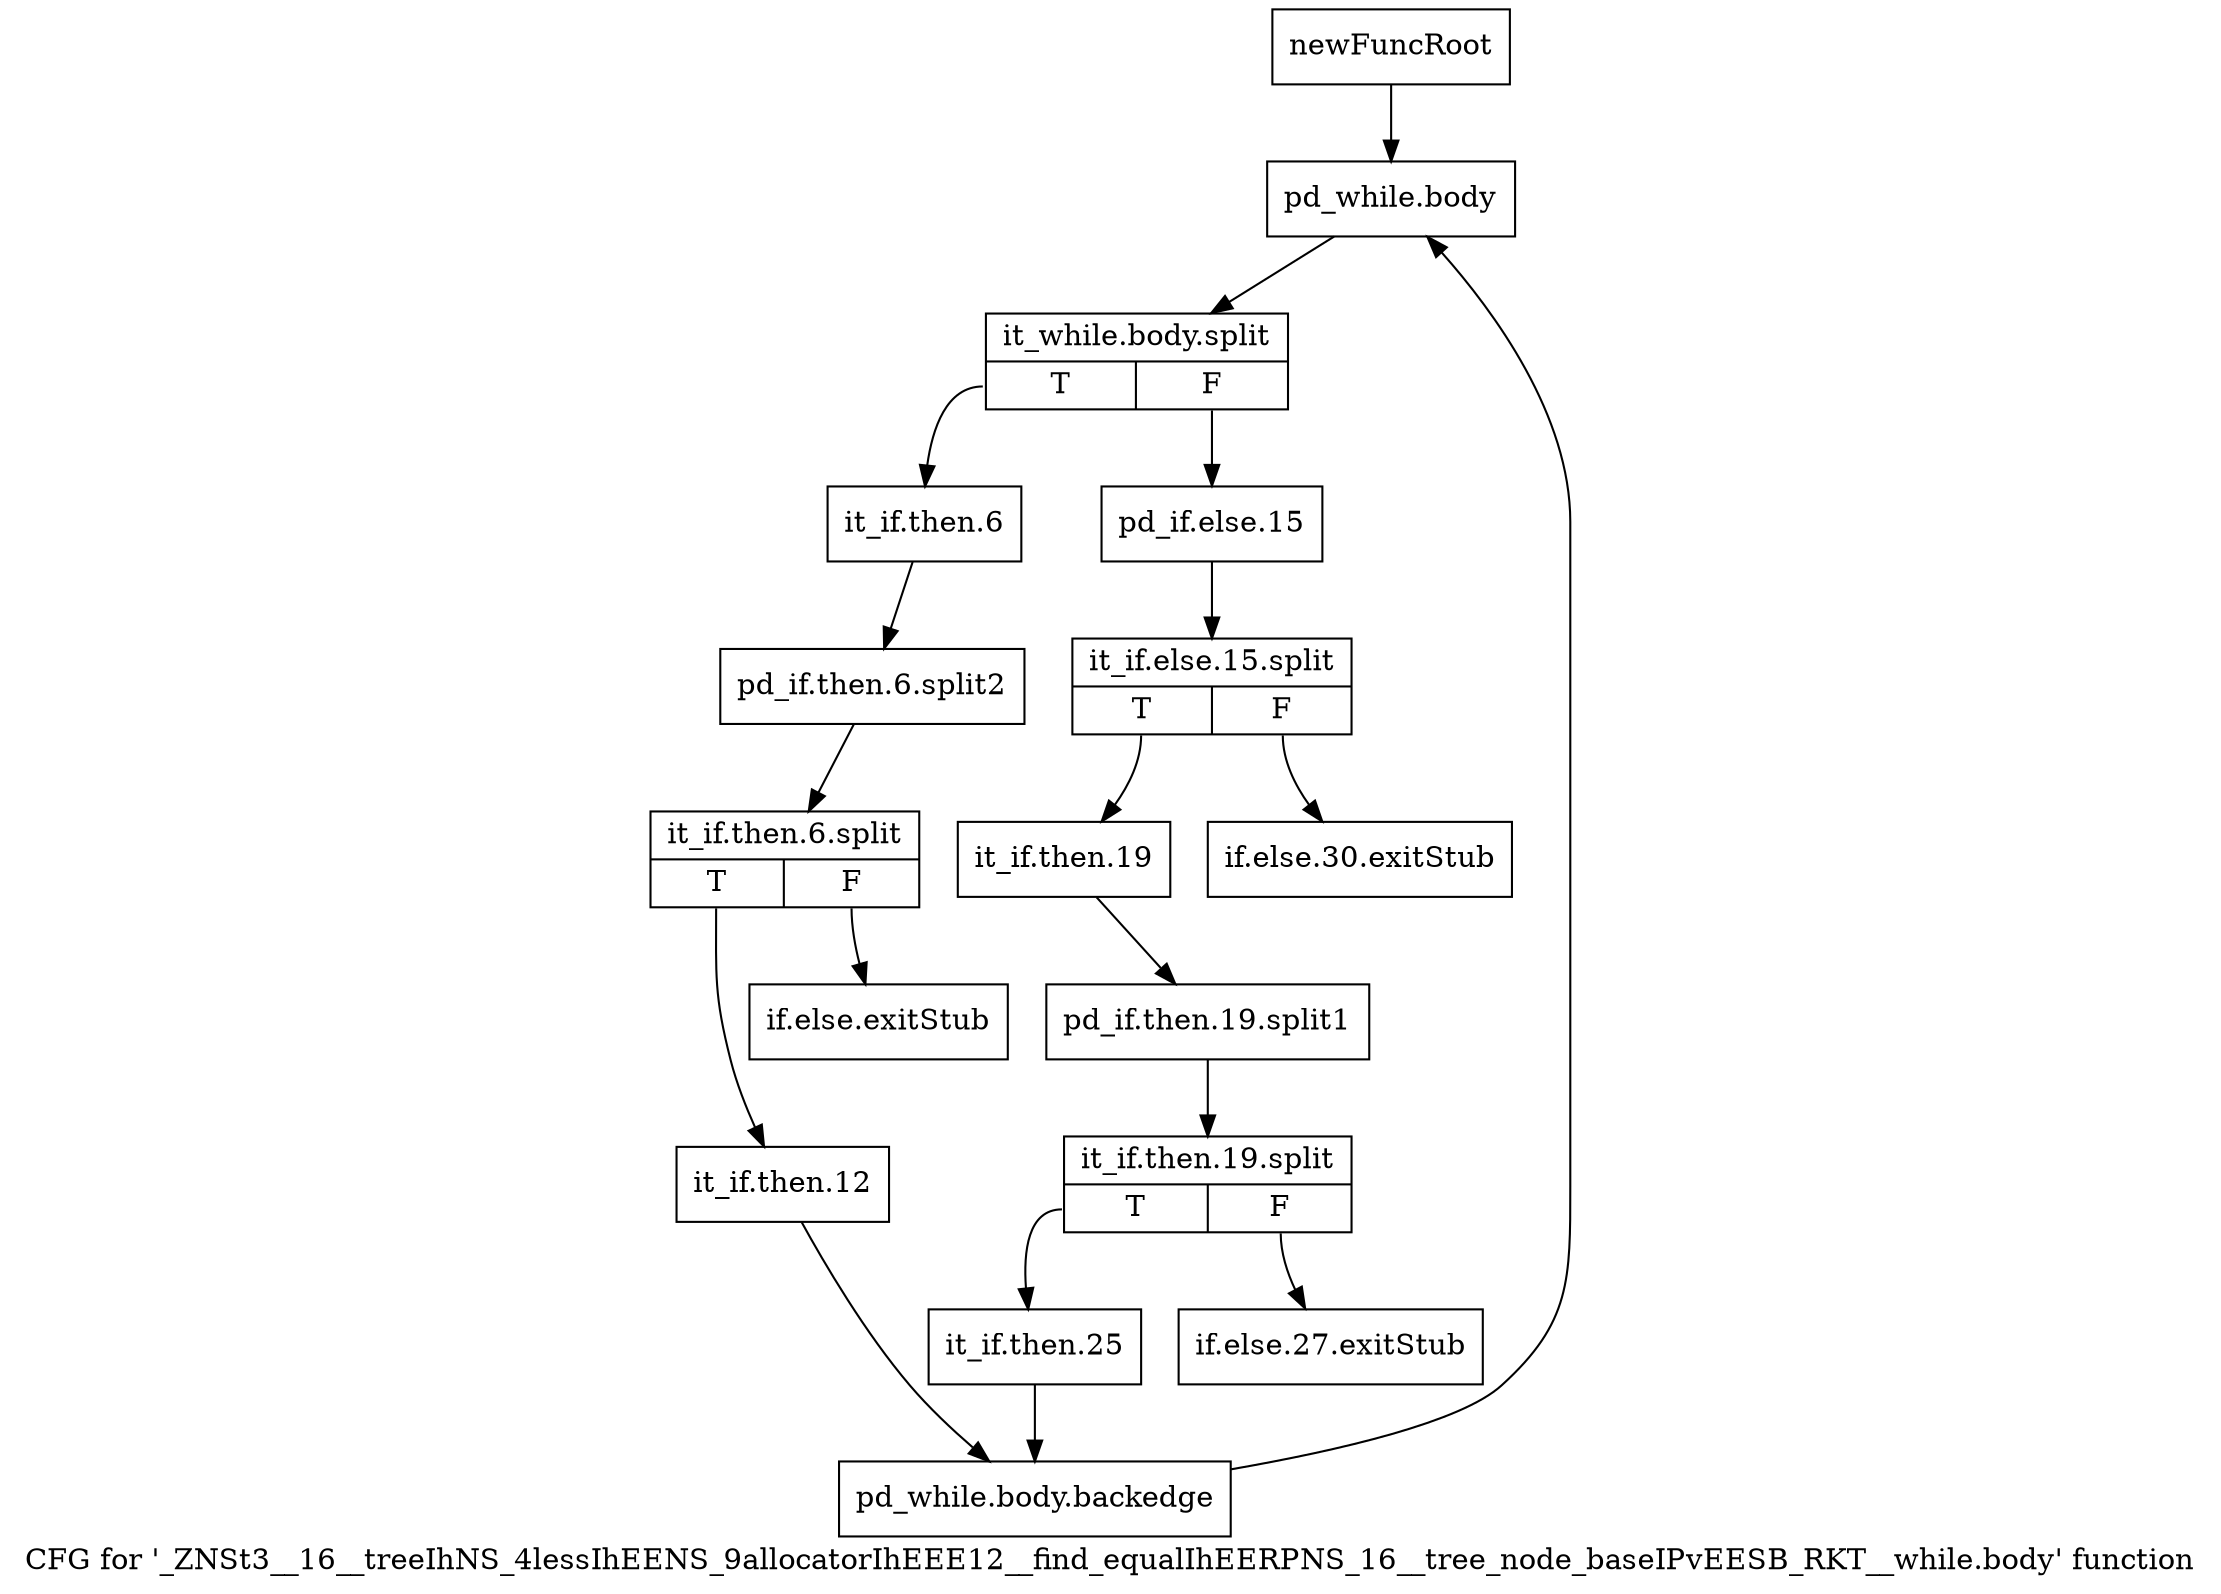 digraph "CFG for '_ZNSt3__16__treeIhNS_4lessIhEENS_9allocatorIhEEE12__find_equalIhEERPNS_16__tree_node_baseIPvEESB_RKT__while.body' function" {
	label="CFG for '_ZNSt3__16__treeIhNS_4lessIhEENS_9allocatorIhEEE12__find_equalIhEERPNS_16__tree_node_baseIPvEESB_RKT__while.body' function";

	Node0x9963a90 [shape=record,label="{newFuncRoot}"];
	Node0x9963a90 -> Node0x9963bd0;
	Node0x9963ae0 [shape=record,label="{if.else.30.exitStub}"];
	Node0x9963b30 [shape=record,label="{if.else.27.exitStub}"];
	Node0x9963b80 [shape=record,label="{if.else.exitStub}"];
	Node0x9963bd0 [shape=record,label="{pd_while.body}"];
	Node0x9963bd0 -> Node0xbbffda0;
	Node0xbbffda0 [shape=record,label="{it_while.body.split|{<s0>T|<s1>F}}"];
	Node0xbbffda0:s0 -> Node0x9963d10;
	Node0xbbffda0:s1 -> Node0x9963c20;
	Node0x9963c20 [shape=record,label="{pd_if.else.15}"];
	Node0x9963c20 -> Node0xbbffcb0;
	Node0xbbffcb0 [shape=record,label="{it_if.else.15.split|{<s0>T|<s1>F}}"];
	Node0xbbffcb0:s0 -> Node0x9963c70;
	Node0xbbffcb0:s1 -> Node0x9963ae0;
	Node0x9963c70 [shape=record,label="{it_if.then.19}"];
	Node0x9963c70 -> Node0xbbfffd0;
	Node0xbbfffd0 [shape=record,label="{pd_if.then.19.split1}"];
	Node0xbbfffd0 -> Node0xbc00110;
	Node0xbc00110 [shape=record,label="{it_if.then.19.split|{<s0>T|<s1>F}}"];
	Node0xbc00110:s0 -> Node0x9963cc0;
	Node0xbc00110:s1 -> Node0x9963b30;
	Node0x9963cc0 [shape=record,label="{it_if.then.25}"];
	Node0x9963cc0 -> Node0x9963db0;
	Node0x9963d10 [shape=record,label="{it_if.then.6}"];
	Node0x9963d10 -> Node0xbbfc8d0;
	Node0xbbfc8d0 [shape=record,label="{pd_if.then.6.split2}"];
	Node0xbbfc8d0 -> Node0xbc00500;
	Node0xbc00500 [shape=record,label="{it_if.then.6.split|{<s0>T|<s1>F}}"];
	Node0xbc00500:s0 -> Node0x9963d60;
	Node0xbc00500:s1 -> Node0x9963b80;
	Node0x9963d60 [shape=record,label="{it_if.then.12}"];
	Node0x9963d60 -> Node0x9963db0;
	Node0x9963db0 [shape=record,label="{pd_while.body.backedge}"];
	Node0x9963db0 -> Node0x9963bd0;
}

